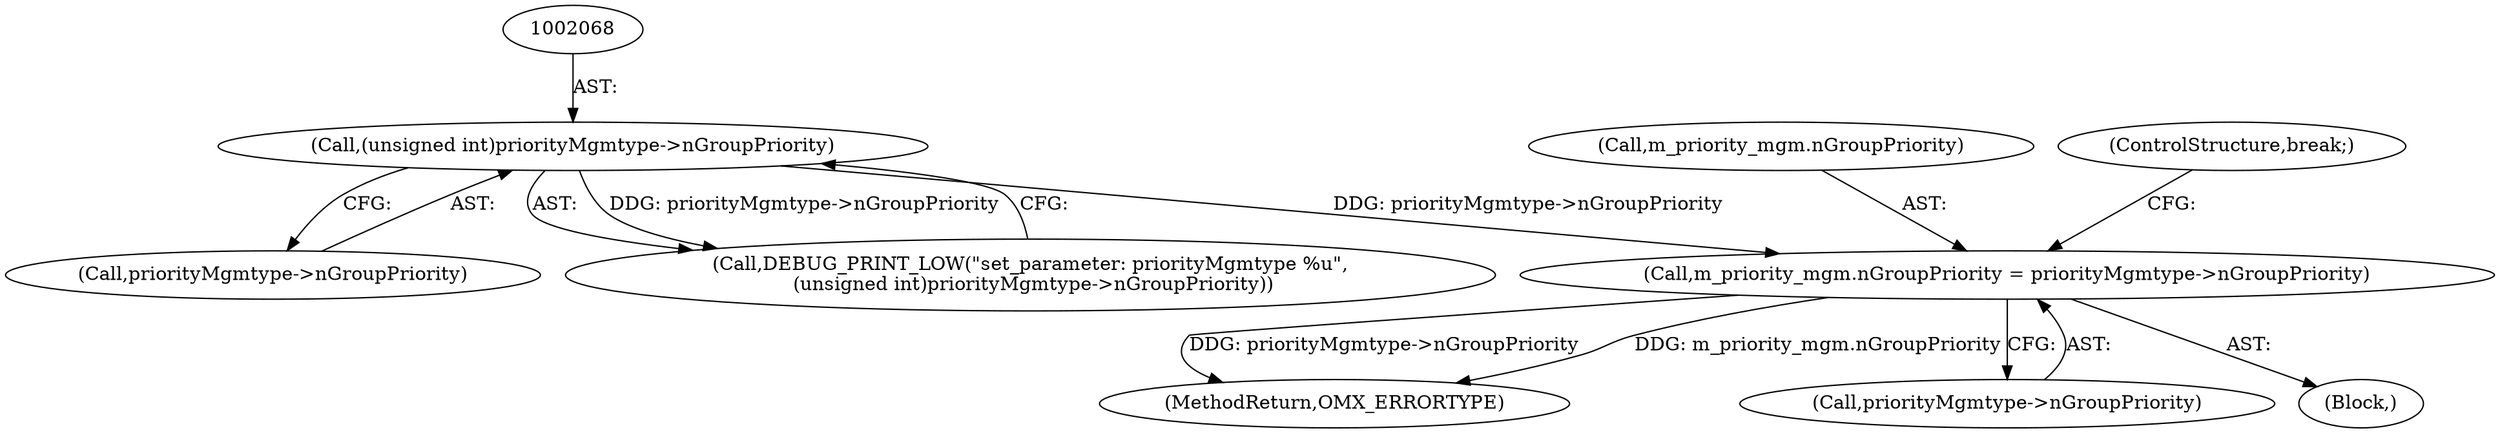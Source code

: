 digraph "0_Android_560ccdb509a7b86186fac0fce1b25bd9a3e6a6e8_2@pointer" {
"1002079" [label="(Call,m_priority_mgm.nGroupPriority = priorityMgmtype->nGroupPriority)"];
"1002067" [label="(Call,(unsigned int)priorityMgmtype->nGroupPriority)"];
"1002079" [label="(Call,m_priority_mgm.nGroupPriority = priorityMgmtype->nGroupPriority)"];
"1002069" [label="(Call,priorityMgmtype->nGroupPriority)"];
"1002080" [label="(Call,m_priority_mgm.nGroupPriority)"];
"1002086" [label="(ControlStructure,break;)"];
"1003102" [label="(MethodReturn,OMX_ERRORTYPE)"];
"1002067" [label="(Call,(unsigned int)priorityMgmtype->nGroupPriority)"];
"1002065" [label="(Call,DEBUG_PRINT_LOW(\"set_parameter: priorityMgmtype %u\",\n (unsigned int)priorityMgmtype->nGroupPriority))"];
"1002083" [label="(Call,priorityMgmtype->nGroupPriority)"];
"1002039" [label="(Block,)"];
"1002079" -> "1002039"  [label="AST: "];
"1002079" -> "1002083"  [label="CFG: "];
"1002080" -> "1002079"  [label="AST: "];
"1002083" -> "1002079"  [label="AST: "];
"1002086" -> "1002079"  [label="CFG: "];
"1002079" -> "1003102"  [label="DDG: priorityMgmtype->nGroupPriority"];
"1002079" -> "1003102"  [label="DDG: m_priority_mgm.nGroupPriority"];
"1002067" -> "1002079"  [label="DDG: priorityMgmtype->nGroupPriority"];
"1002067" -> "1002065"  [label="AST: "];
"1002067" -> "1002069"  [label="CFG: "];
"1002068" -> "1002067"  [label="AST: "];
"1002069" -> "1002067"  [label="AST: "];
"1002065" -> "1002067"  [label="CFG: "];
"1002067" -> "1002065"  [label="DDG: priorityMgmtype->nGroupPriority"];
}
